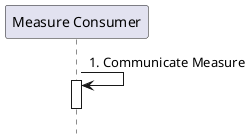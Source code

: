 @startuml
hide footbox
participant "Measure Consumer" as MeasureConsumer
"MeasureConsumer" -> "MeasureConsumer" : 1. Communicate Measure
activate "MeasureConsumer"
deactivate "MeasureConsumer"
@enduml
